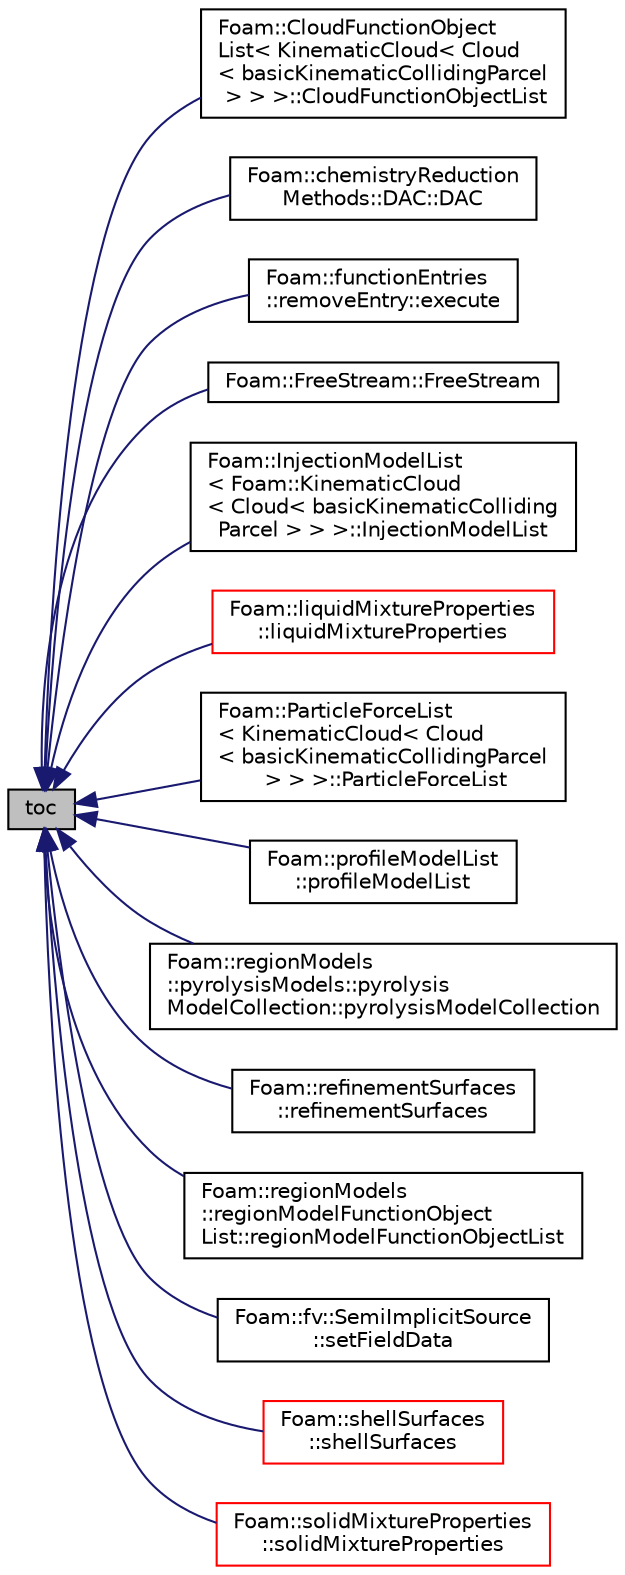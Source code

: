 digraph "toc"
{
  bgcolor="transparent";
  edge [fontname="Helvetica",fontsize="10",labelfontname="Helvetica",labelfontsize="10"];
  node [fontname="Helvetica",fontsize="10",shape=record];
  rankdir="LR";
  Node26135 [label="toc",height=0.2,width=0.4,color="black", fillcolor="grey75", style="filled", fontcolor="black"];
  Node26135 -> Node26136 [dir="back",color="midnightblue",fontsize="10",style="solid",fontname="Helvetica"];
  Node26136 [label="Foam::CloudFunctionObject\lList\< KinematicCloud\< Cloud\l\< basicKinematicCollidingParcel\l \> \> \>::CloudFunctionObjectList",height=0.2,width=0.4,color="black",URL="$a25101.html#abb4bf14292292f3d83dee6e005b12830",tooltip="Construct from mesh. "];
  Node26135 -> Node26137 [dir="back",color="midnightblue",fontsize="10",style="solid",fontname="Helvetica"];
  Node26137 [label="Foam::chemistryReduction\lMethods::DAC::DAC",height=0.2,width=0.4,color="black",URL="$a31073.html#a97e71408a55ea6177a0d4b36e0b05405",tooltip="Construct from components. "];
  Node26135 -> Node26138 [dir="back",color="midnightblue",fontsize="10",style="solid",fontname="Helvetica"];
  Node26138 [label="Foam::functionEntries\l::removeEntry::execute",height=0.2,width=0.4,color="black",URL="$a27173.html#a0aa3070c44783d911c1f7924042f1cea",tooltip="Execute the functionEntry in a sub-dict context. "];
  Node26135 -> Node26139 [dir="back",color="midnightblue",fontsize="10",style="solid",fontname="Helvetica"];
  Node26139 [label="Foam::FreeStream::FreeStream",height=0.2,width=0.4,color="black",URL="$a24845.html#a5019115de04adc2b93cc4c60c3d44c53",tooltip="Construct from dictionary. "];
  Node26135 -> Node26140 [dir="back",color="midnightblue",fontsize="10",style="solid",fontname="Helvetica"];
  Node26140 [label="Foam::InjectionModelList\l\< Foam::KinematicCloud\l\< Cloud\< basicKinematicColliding\lParcel \> \> \>::InjectionModelList",height=0.2,width=0.4,color="black",URL="$a24893.html#a617ab38ed1cfd0b28247959b414ee10d",tooltip="Construct from dictionary and cloud owner. "];
  Node26135 -> Node26141 [dir="back",color="midnightblue",fontsize="10",style="solid",fontname="Helvetica"];
  Node26141 [label="Foam::liquidMixtureProperties\l::liquidMixtureProperties",height=0.2,width=0.4,color="red",URL="$a31177.html#ab05866f8bef6fa90f145ae8fb31ac805",tooltip="Construct from dictionary. "];
  Node26135 -> Node26143 [dir="back",color="midnightblue",fontsize="10",style="solid",fontname="Helvetica"];
  Node26143 [label="Foam::ParticleForceList\l\< KinematicCloud\< Cloud\l\< basicKinematicCollidingParcel\l \> \> \>::ParticleForceList",height=0.2,width=0.4,color="black",URL="$a25137.html#af4b06de4958a7003bd6c1ddc2c763509",tooltip="Construct from mesh. "];
  Node26135 -> Node26144 [dir="back",color="midnightblue",fontsize="10",style="solid",fontname="Helvetica"];
  Node26144 [label="Foam::profileModelList\l::profileModelList",height=0.2,width=0.4,color="black",URL="$a24621.html#a5624317691611c3fe4249c09f80510dc",tooltip="Constructor. "];
  Node26135 -> Node26145 [dir="back",color="midnightblue",fontsize="10",style="solid",fontname="Helvetica"];
  Node26145 [label="Foam::regionModels\l::pyrolysisModels::pyrolysis\lModelCollection::pyrolysisModelCollection",height=0.2,width=0.4,color="black",URL="$a30049.html#a1b4173eb8a704738b95f1ba8542805dc",tooltip="Construct from mesh. "];
  Node26135 -> Node26146 [dir="back",color="midnightblue",fontsize="10",style="solid",fontname="Helvetica"];
  Node26146 [label="Foam::refinementSurfaces\l::refinementSurfaces",height=0.2,width=0.4,color="black",URL="$a25881.html#a3eecea7df2307ad6efac0393c421de74",tooltip="Construct from surfaces and dictionary. "];
  Node26135 -> Node26147 [dir="back",color="midnightblue",fontsize="10",style="solid",fontname="Helvetica"];
  Node26147 [label="Foam::regionModels\l::regionModelFunctionObject\lList::regionModelFunctionObjectList",height=0.2,width=0.4,color="black",URL="$a30085.html#aef7d24204fcca30d2a86bbc241823645",tooltip="Construct from mesh. "];
  Node26135 -> Node26148 [dir="back",color="midnightblue",fontsize="10",style="solid",fontname="Helvetica"];
  Node26148 [label="Foam::fv::SemiImplicitSource\l::setFieldData",height=0.2,width=0.4,color="black",URL="$a24665.html#a26772bef077463531a0435da8d0bb7b2",tooltip="Set the local field data. "];
  Node26135 -> Node26149 [dir="back",color="midnightblue",fontsize="10",style="solid",fontname="Helvetica"];
  Node26149 [label="Foam::shellSurfaces\l::shellSurfaces",height=0.2,width=0.4,color="red",URL="$a25889.html#a2c429cbb881bcc26360946abf9c5f3b9",tooltip="Construct from geometry and dictionary. "];
  Node26135 -> Node26151 [dir="back",color="midnightblue",fontsize="10",style="solid",fontname="Helvetica"];
  Node26151 [label="Foam::solidMixtureProperties\l::solidMixtureProperties",height=0.2,width=0.4,color="red",URL="$a31305.html#a8f531b69cced5b7c79ce2beb05b8aa2b",tooltip="Construct from dictionary. "];
}
